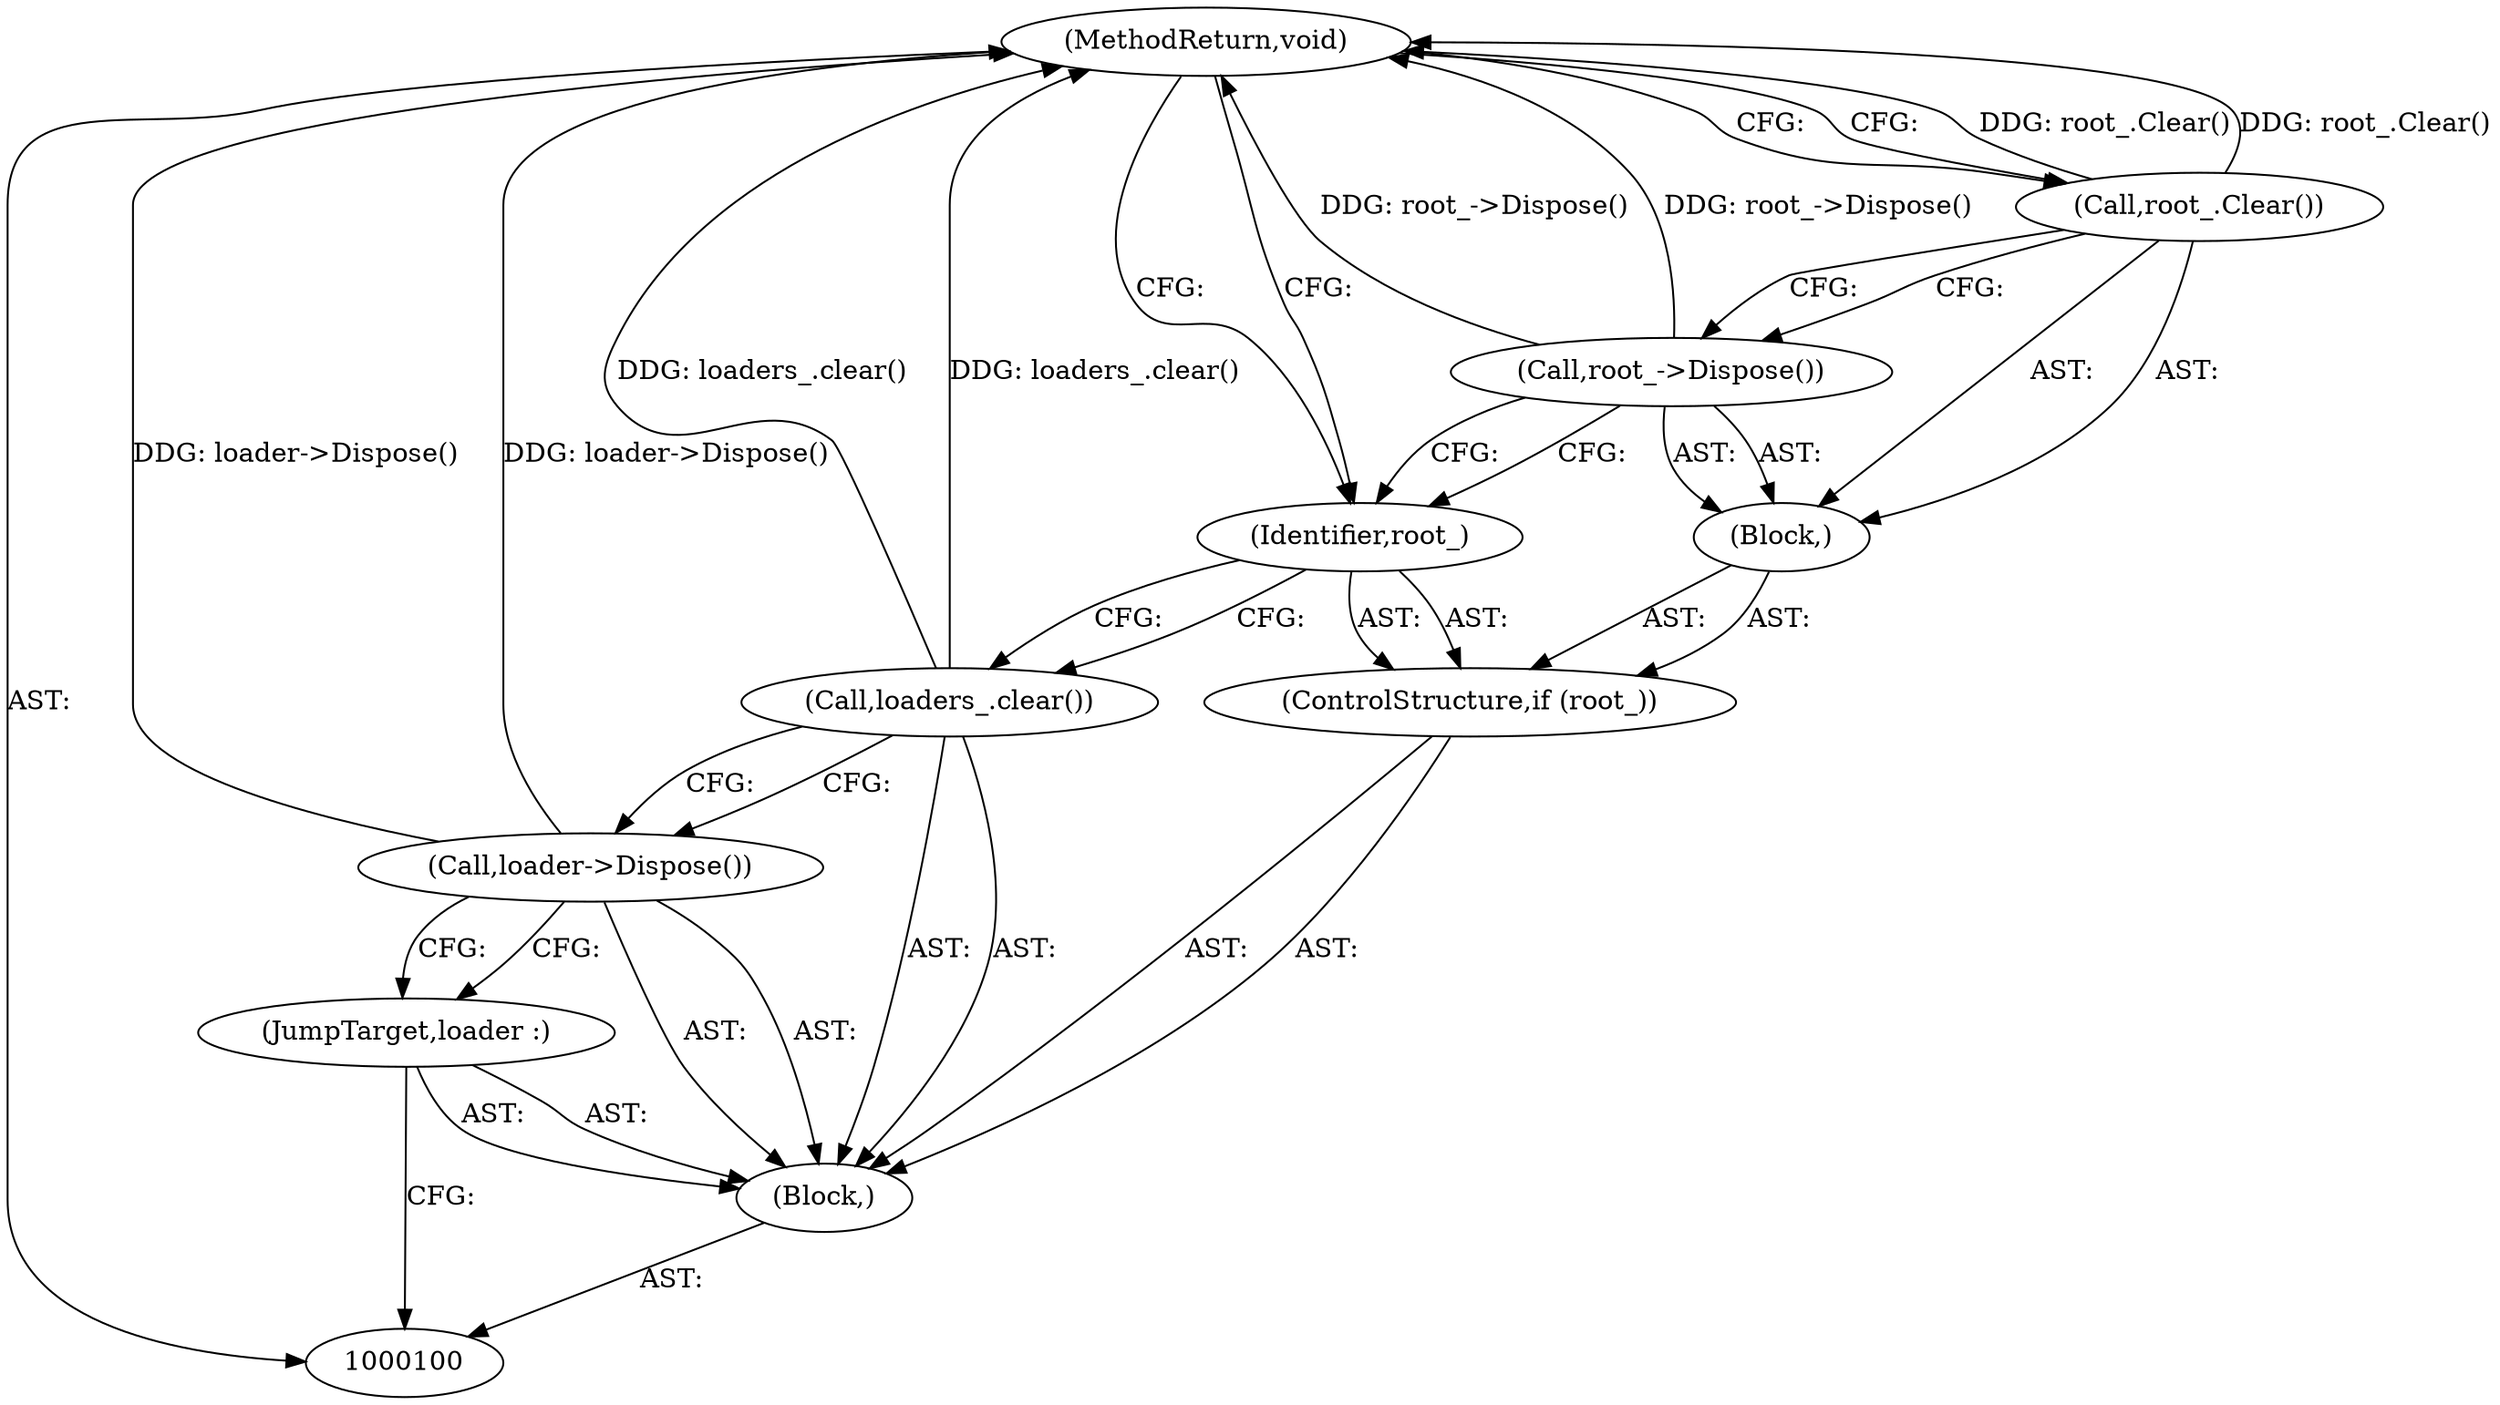 digraph "1_Chrome_54139dd9a60d8fb63d2379a08e2f2750eac2d959" {
"1000110" [label="(MethodReturn,void)"];
"1000101" [label="(Block,)"];
"1000102" [label="(JumpTarget,loader :)"];
"1000103" [label="(Call,loader->Dispose())"];
"1000104" [label="(Call,loaders_.clear())"];
"1000107" [label="(Block,)"];
"1000105" [label="(ControlStructure,if (root_))"];
"1000106" [label="(Identifier,root_)"];
"1000108" [label="(Call,root_->Dispose())"];
"1000109" [label="(Call,root_.Clear())"];
"1000110" -> "1000100"  [label="AST: "];
"1000110" -> "1000109"  [label="CFG: "];
"1000110" -> "1000106"  [label="CFG: "];
"1000109" -> "1000110"  [label="DDG: root_.Clear()"];
"1000108" -> "1000110"  [label="DDG: root_->Dispose()"];
"1000104" -> "1000110"  [label="DDG: loaders_.clear()"];
"1000103" -> "1000110"  [label="DDG: loader->Dispose()"];
"1000101" -> "1000100"  [label="AST: "];
"1000102" -> "1000101"  [label="AST: "];
"1000103" -> "1000101"  [label="AST: "];
"1000104" -> "1000101"  [label="AST: "];
"1000105" -> "1000101"  [label="AST: "];
"1000102" -> "1000101"  [label="AST: "];
"1000102" -> "1000100"  [label="CFG: "];
"1000103" -> "1000102"  [label="CFG: "];
"1000103" -> "1000101"  [label="AST: "];
"1000103" -> "1000102"  [label="CFG: "];
"1000104" -> "1000103"  [label="CFG: "];
"1000103" -> "1000110"  [label="DDG: loader->Dispose()"];
"1000104" -> "1000101"  [label="AST: "];
"1000104" -> "1000103"  [label="CFG: "];
"1000106" -> "1000104"  [label="CFG: "];
"1000104" -> "1000110"  [label="DDG: loaders_.clear()"];
"1000107" -> "1000105"  [label="AST: "];
"1000108" -> "1000107"  [label="AST: "];
"1000109" -> "1000107"  [label="AST: "];
"1000105" -> "1000101"  [label="AST: "];
"1000106" -> "1000105"  [label="AST: "];
"1000107" -> "1000105"  [label="AST: "];
"1000106" -> "1000105"  [label="AST: "];
"1000106" -> "1000104"  [label="CFG: "];
"1000108" -> "1000106"  [label="CFG: "];
"1000110" -> "1000106"  [label="CFG: "];
"1000108" -> "1000107"  [label="AST: "];
"1000108" -> "1000106"  [label="CFG: "];
"1000109" -> "1000108"  [label="CFG: "];
"1000108" -> "1000110"  [label="DDG: root_->Dispose()"];
"1000109" -> "1000107"  [label="AST: "];
"1000109" -> "1000108"  [label="CFG: "];
"1000110" -> "1000109"  [label="CFG: "];
"1000109" -> "1000110"  [label="DDG: root_.Clear()"];
}
